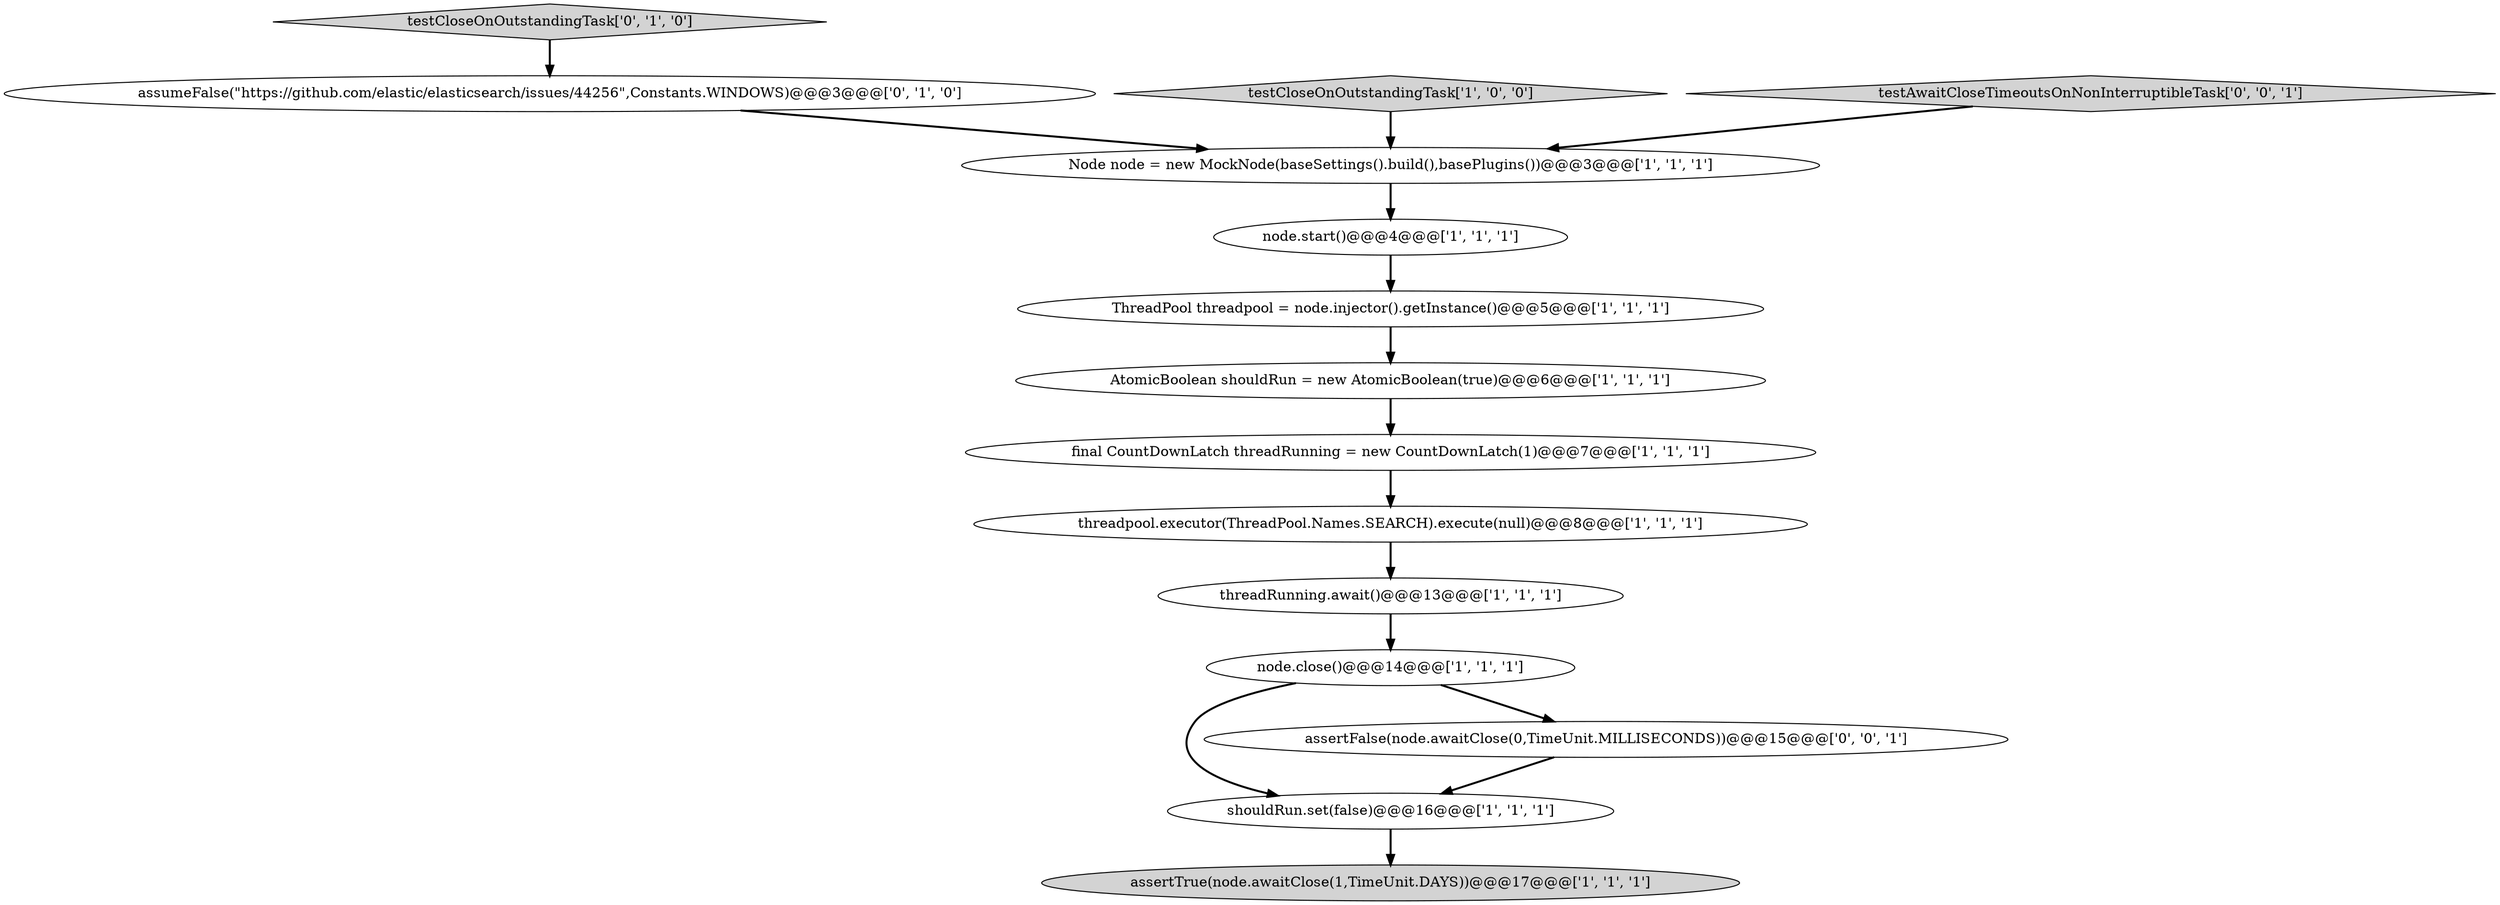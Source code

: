 digraph {
12 [style = filled, label = "testCloseOnOutstandingTask['0', '1', '0']", fillcolor = lightgray, shape = diamond image = "AAA0AAABBB2BBB"];
0 [style = filled, label = "final CountDownLatch threadRunning = new CountDownLatch(1)@@@7@@@['1', '1', '1']", fillcolor = white, shape = ellipse image = "AAA0AAABBB1BBB"];
10 [style = filled, label = "Node node = new MockNode(baseSettings().build(),basePlugins())@@@3@@@['1', '1', '1']", fillcolor = white, shape = ellipse image = "AAA0AAABBB1BBB"];
6 [style = filled, label = "node.start()@@@4@@@['1', '1', '1']", fillcolor = white, shape = ellipse image = "AAA0AAABBB1BBB"];
2 [style = filled, label = "shouldRun.set(false)@@@16@@@['1', '1', '1']", fillcolor = white, shape = ellipse image = "AAA0AAABBB1BBB"];
1 [style = filled, label = "AtomicBoolean shouldRun = new AtomicBoolean(true)@@@6@@@['1', '1', '1']", fillcolor = white, shape = ellipse image = "AAA0AAABBB1BBB"];
3 [style = filled, label = "node.close()@@@14@@@['1', '1', '1']", fillcolor = white, shape = ellipse image = "AAA0AAABBB1BBB"];
14 [style = filled, label = "assertFalse(node.awaitClose(0,TimeUnit.MILLISECONDS))@@@15@@@['0', '0', '1']", fillcolor = white, shape = ellipse image = "AAA0AAABBB3BBB"];
7 [style = filled, label = "threadpool.executor(ThreadPool.Names.SEARCH).execute(null)@@@8@@@['1', '1', '1']", fillcolor = white, shape = ellipse image = "AAA0AAABBB1BBB"];
8 [style = filled, label = "testCloseOnOutstandingTask['1', '0', '0']", fillcolor = lightgray, shape = diamond image = "AAA0AAABBB1BBB"];
9 [style = filled, label = "assertTrue(node.awaitClose(1,TimeUnit.DAYS))@@@17@@@['1', '1', '1']", fillcolor = lightgray, shape = ellipse image = "AAA0AAABBB1BBB"];
11 [style = filled, label = "assumeFalse(\"https://github.com/elastic/elasticsearch/issues/44256\",Constants.WINDOWS)@@@3@@@['0', '1', '0']", fillcolor = white, shape = ellipse image = "AAA1AAABBB2BBB"];
4 [style = filled, label = "threadRunning.await()@@@13@@@['1', '1', '1']", fillcolor = white, shape = ellipse image = "AAA0AAABBB1BBB"];
5 [style = filled, label = "ThreadPool threadpool = node.injector().getInstance()@@@5@@@['1', '1', '1']", fillcolor = white, shape = ellipse image = "AAA0AAABBB1BBB"];
13 [style = filled, label = "testAwaitCloseTimeoutsOnNonInterruptibleTask['0', '0', '1']", fillcolor = lightgray, shape = diamond image = "AAA0AAABBB3BBB"];
14->2 [style = bold, label=""];
2->9 [style = bold, label=""];
12->11 [style = bold, label=""];
11->10 [style = bold, label=""];
3->14 [style = bold, label=""];
13->10 [style = bold, label=""];
7->4 [style = bold, label=""];
10->6 [style = bold, label=""];
4->3 [style = bold, label=""];
8->10 [style = bold, label=""];
3->2 [style = bold, label=""];
6->5 [style = bold, label=""];
0->7 [style = bold, label=""];
1->0 [style = bold, label=""];
5->1 [style = bold, label=""];
}
